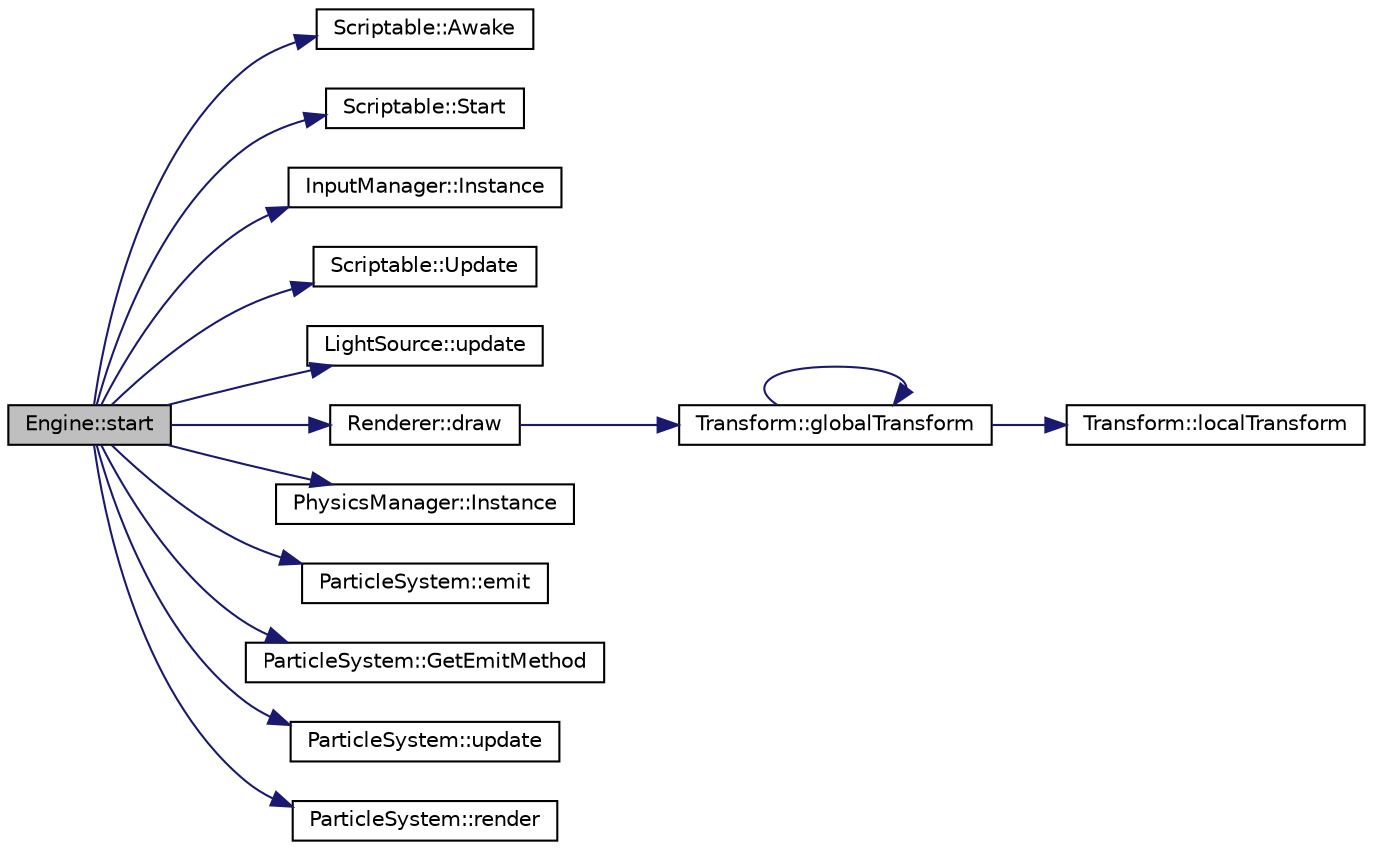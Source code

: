 digraph "Engine::start"
{
  edge [fontname="Helvetica",fontsize="10",labelfontname="Helvetica",labelfontsize="10"];
  node [fontname="Helvetica",fontsize="10",shape=record];
  rankdir="LR";
  Node16 [label="Engine::start",height=0.2,width=0.4,color="black", fillcolor="grey75", style="filled", fontcolor="black"];
  Node16 -> Node17 [color="midnightblue",fontsize="10",style="solid",fontname="Helvetica"];
  Node17 [label="Scriptable::Awake",height=0.2,width=0.4,color="black", fillcolor="white", style="filled",URL="$class_scriptable.html#ac144df50455795d33947a25dc3584671"];
  Node16 -> Node18 [color="midnightblue",fontsize="10",style="solid",fontname="Helvetica"];
  Node18 [label="Scriptable::Start",height=0.2,width=0.4,color="black", fillcolor="white", style="filled",URL="$class_scriptable.html#aa8a10c2631338aea92745a8c2acd2043"];
  Node16 -> Node19 [color="midnightblue",fontsize="10",style="solid",fontname="Helvetica"];
  Node19 [label="InputManager::Instance",height=0.2,width=0.4,color="black", fillcolor="white", style="filled",URL="$class_input_manager.html#a53a27e2e25bec96173a4c7532515d10e"];
  Node16 -> Node20 [color="midnightblue",fontsize="10",style="solid",fontname="Helvetica"];
  Node20 [label="Scriptable::Update",height=0.2,width=0.4,color="black", fillcolor="white", style="filled",URL="$class_scriptable.html#ad31cec14ba32f6b427ae07ef77d70094"];
  Node16 -> Node21 [color="midnightblue",fontsize="10",style="solid",fontname="Helvetica"];
  Node21 [label="LightSource::update",height=0.2,width=0.4,color="black", fillcolor="white", style="filled",URL="$class_light_source.html#a0f8518d503777487a7fd24e0340ec105"];
  Node16 -> Node22 [color="midnightblue",fontsize="10",style="solid",fontname="Helvetica"];
  Node22 [label="Renderer::draw",height=0.2,width=0.4,color="black", fillcolor="white", style="filled",URL="$class_renderer.html#a9a0a5f207e3d9f60c6372a9c79b25df9"];
  Node22 -> Node23 [color="midnightblue",fontsize="10",style="solid",fontname="Helvetica"];
  Node23 [label="Transform::globalTransform",height=0.2,width=0.4,color="black", fillcolor="white", style="filled",URL="$class_transform.html#a35e627aa09604bf3a81f4c07d28205f3"];
  Node23 -> Node23 [color="midnightblue",fontsize="10",style="solid",fontname="Helvetica"];
  Node23 -> Node24 [color="midnightblue",fontsize="10",style="solid",fontname="Helvetica"];
  Node24 [label="Transform::localTransform",height=0.2,width=0.4,color="black", fillcolor="white", style="filled",URL="$class_transform.html#a8b85abc03488f58bef8bb78df77c1689"];
  Node16 -> Node25 [color="midnightblue",fontsize="10",style="solid",fontname="Helvetica"];
  Node25 [label="PhysicsManager::Instance",height=0.2,width=0.4,color="black", fillcolor="white", style="filled",URL="$class_physics_manager.html#a8b62daf8ec0ecdfbcccaeffc55a2f7ff"];
  Node16 -> Node26 [color="midnightblue",fontsize="10",style="solid",fontname="Helvetica"];
  Node26 [label="ParticleSystem::emit",height=0.2,width=0.4,color="black", fillcolor="white", style="filled",URL="$class_particle_system.html#a4d39a1798ee1756505734179e07a918a"];
  Node16 -> Node27 [color="midnightblue",fontsize="10",style="solid",fontname="Helvetica"];
  Node27 [label="ParticleSystem::GetEmitMethod",height=0.2,width=0.4,color="black", fillcolor="white", style="filled",URL="$class_particle_system.html#ae5adeb45ba8319d18c699abac92896df"];
  Node16 -> Node28 [color="midnightblue",fontsize="10",style="solid",fontname="Helvetica"];
  Node28 [label="ParticleSystem::update",height=0.2,width=0.4,color="black", fillcolor="white", style="filled",URL="$class_particle_system.html#a166fd86f020b6024d7d42723762d7cb2"];
  Node16 -> Node29 [color="midnightblue",fontsize="10",style="solid",fontname="Helvetica"];
  Node29 [label="ParticleSystem::render",height=0.2,width=0.4,color="black", fillcolor="white", style="filled",URL="$class_particle_system.html#af2ec9e0fe49695569a9524f6a2238e6f"];
}
